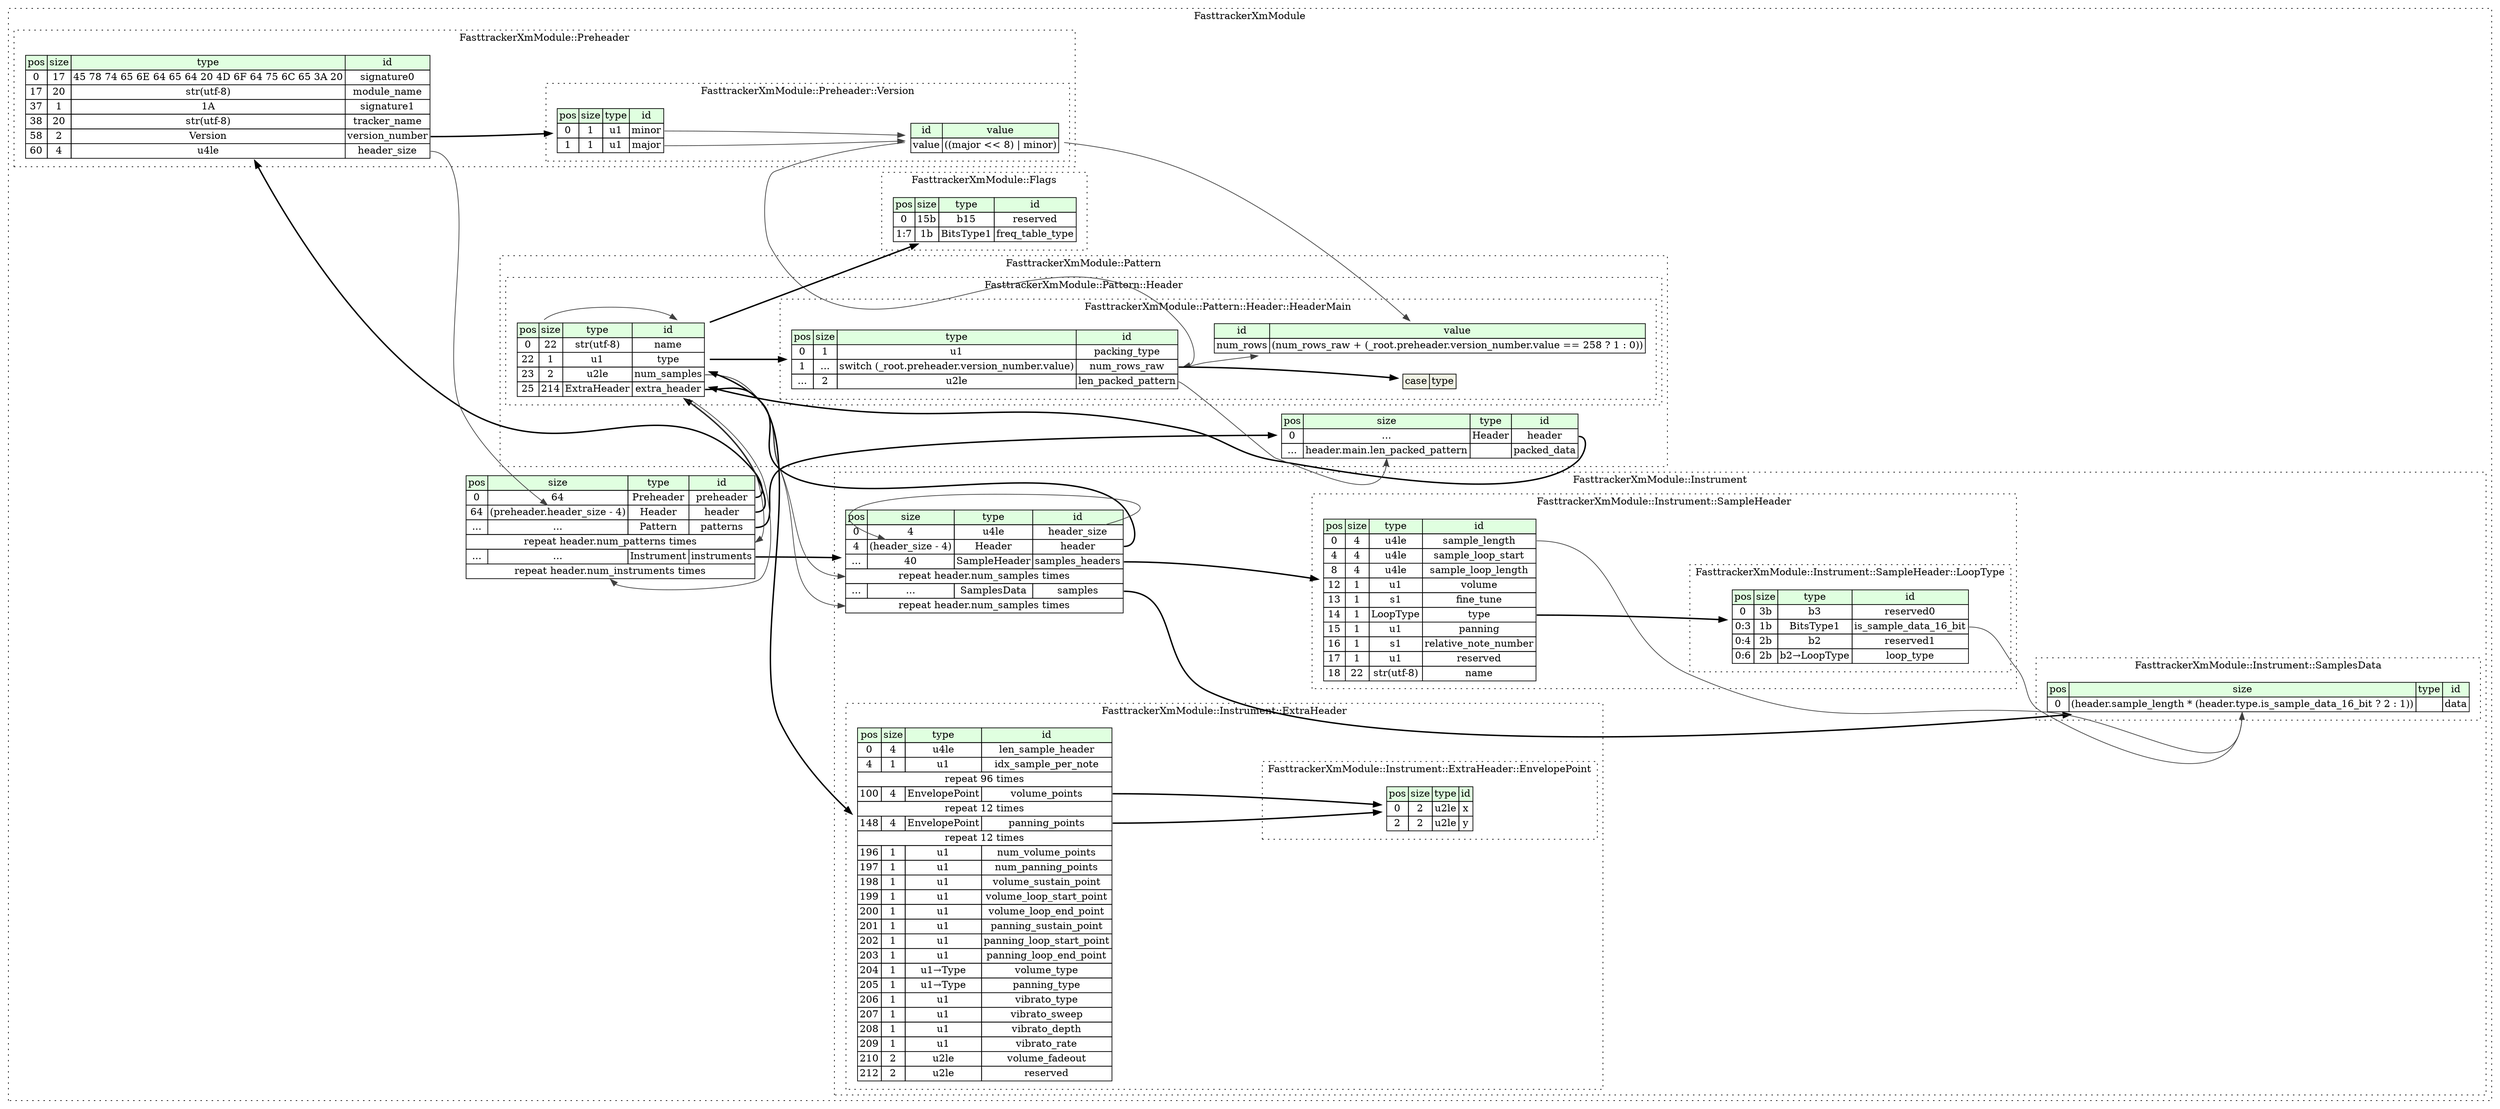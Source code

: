 digraph {
	rankdir=LR;
	node [shape=plaintext];
	subgraph cluster__fasttracker_xm_module {
		label="FasttrackerXmModule";
		graph[style=dotted];

		fasttracker_xm_module__seq [label=<<TABLE BORDER="0" CELLBORDER="1" CELLSPACING="0">
			<TR><TD BGCOLOR="#E0FFE0">pos</TD><TD BGCOLOR="#E0FFE0">size</TD><TD BGCOLOR="#E0FFE0">type</TD><TD BGCOLOR="#E0FFE0">id</TD></TR>
			<TR><TD PORT="preheader_pos">0</TD><TD PORT="preheader_size">64</TD><TD>Preheader</TD><TD PORT="preheader_type">preheader</TD></TR>
			<TR><TD PORT="header_pos">64</TD><TD PORT="header_size">(preheader.header_size - 4)</TD><TD>Header</TD><TD PORT="header_type">header</TD></TR>
			<TR><TD PORT="patterns_pos">...</TD><TD PORT="patterns_size">...</TD><TD>Pattern</TD><TD PORT="patterns_type">patterns</TD></TR>
			<TR><TD COLSPAN="4" PORT="patterns__repeat">repeat header.num_patterns times</TD></TR>
			<TR><TD PORT="instruments_pos">...</TD><TD PORT="instruments_size">...</TD><TD>Instrument</TD><TD PORT="instruments_type">instruments</TD></TR>
			<TR><TD COLSPAN="4" PORT="instruments__repeat">repeat header.num_instruments times</TD></TR>
		</TABLE>>];
		subgraph cluster__preheader {
			label="FasttrackerXmModule::Preheader";
			graph[style=dotted];

			preheader__seq [label=<<TABLE BORDER="0" CELLBORDER="1" CELLSPACING="0">
				<TR><TD BGCOLOR="#E0FFE0">pos</TD><TD BGCOLOR="#E0FFE0">size</TD><TD BGCOLOR="#E0FFE0">type</TD><TD BGCOLOR="#E0FFE0">id</TD></TR>
				<TR><TD PORT="signature0_pos">0</TD><TD PORT="signature0_size">17</TD><TD>45 78 74 65 6E 64 65 64 20 4D 6F 64 75 6C 65 3A 20</TD><TD PORT="signature0_type">signature0</TD></TR>
				<TR><TD PORT="module_name_pos">17</TD><TD PORT="module_name_size">20</TD><TD>str(utf-8)</TD><TD PORT="module_name_type">module_name</TD></TR>
				<TR><TD PORT="signature1_pos">37</TD><TD PORT="signature1_size">1</TD><TD>1A</TD><TD PORT="signature1_type">signature1</TD></TR>
				<TR><TD PORT="tracker_name_pos">38</TD><TD PORT="tracker_name_size">20</TD><TD>str(utf-8)</TD><TD PORT="tracker_name_type">tracker_name</TD></TR>
				<TR><TD PORT="version_number_pos">58</TD><TD PORT="version_number_size">2</TD><TD>Version</TD><TD PORT="version_number_type">version_number</TD></TR>
				<TR><TD PORT="header_size_pos">60</TD><TD PORT="header_size_size">4</TD><TD>u4le</TD><TD PORT="header_size_type">header_size</TD></TR>
			</TABLE>>];
			subgraph cluster__version {
				label="FasttrackerXmModule::Preheader::Version";
				graph[style=dotted];

				version__seq [label=<<TABLE BORDER="0" CELLBORDER="1" CELLSPACING="0">
					<TR><TD BGCOLOR="#E0FFE0">pos</TD><TD BGCOLOR="#E0FFE0">size</TD><TD BGCOLOR="#E0FFE0">type</TD><TD BGCOLOR="#E0FFE0">id</TD></TR>
					<TR><TD PORT="minor_pos">0</TD><TD PORT="minor_size">1</TD><TD>u1</TD><TD PORT="minor_type">minor</TD></TR>
					<TR><TD PORT="major_pos">1</TD><TD PORT="major_size">1</TD><TD>u1</TD><TD PORT="major_type">major</TD></TR>
				</TABLE>>];
				version__inst__value [label=<<TABLE BORDER="0" CELLBORDER="1" CELLSPACING="0">
					<TR><TD BGCOLOR="#E0FFE0">id</TD><TD BGCOLOR="#E0FFE0">value</TD></TR>
					<TR><TD>value</TD><TD>((major &lt;&lt; 8) | minor)</TD></TR>
				</TABLE>>];
			}
		}
		subgraph cluster__pattern {
			label="FasttrackerXmModule::Pattern";
			graph[style=dotted];

			pattern__seq [label=<<TABLE BORDER="0" CELLBORDER="1" CELLSPACING="0">
				<TR><TD BGCOLOR="#E0FFE0">pos</TD><TD BGCOLOR="#E0FFE0">size</TD><TD BGCOLOR="#E0FFE0">type</TD><TD BGCOLOR="#E0FFE0">id</TD></TR>
				<TR><TD PORT="header_pos">0</TD><TD PORT="header_size">...</TD><TD>Header</TD><TD PORT="header_type">header</TD></TR>
				<TR><TD PORT="packed_data_pos">...</TD><TD PORT="packed_data_size">header.main.len_packed_pattern</TD><TD></TD><TD PORT="packed_data_type">packed_data</TD></TR>
			</TABLE>>];
			subgraph cluster__header {
				label="FasttrackerXmModule::Pattern::Header";
				graph[style=dotted];

				header__seq [label=<<TABLE BORDER="0" CELLBORDER="1" CELLSPACING="0">
					<TR><TD BGCOLOR="#E0FFE0">pos</TD><TD BGCOLOR="#E0FFE0">size</TD><TD BGCOLOR="#E0FFE0">type</TD><TD BGCOLOR="#E0FFE0">id</TD></TR>
					<TR><TD PORT="header_length_pos">0</TD><TD PORT="header_length_size">4</TD><TD>u4le</TD><TD PORT="header_length_type">header_length</TD></TR>
					<TR><TD PORT="main_pos">4</TD><TD PORT="main_size">(header_length - 4)</TD><TD>HeaderMain</TD><TD PORT="main_type">main</TD></TR>
				</TABLE>>];
				subgraph cluster__header_main {
					label="FasttrackerXmModule::Pattern::Header::HeaderMain";
					graph[style=dotted];

					header_main__seq [label=<<TABLE BORDER="0" CELLBORDER="1" CELLSPACING="0">
						<TR><TD BGCOLOR="#E0FFE0">pos</TD><TD BGCOLOR="#E0FFE0">size</TD><TD BGCOLOR="#E0FFE0">type</TD><TD BGCOLOR="#E0FFE0">id</TD></TR>
						<TR><TD PORT="packing_type_pos">0</TD><TD PORT="packing_type_size">1</TD><TD>u1</TD><TD PORT="packing_type_type">packing_type</TD></TR>
						<TR><TD PORT="num_rows_raw_pos">1</TD><TD PORT="num_rows_raw_size">...</TD><TD>switch (_root.preheader.version_number.value)</TD><TD PORT="num_rows_raw_type">num_rows_raw</TD></TR>
						<TR><TD PORT="len_packed_pattern_pos">...</TD><TD PORT="len_packed_pattern_size">2</TD><TD>u2le</TD><TD PORT="len_packed_pattern_type">len_packed_pattern</TD></TR>
					</TABLE>>];
					header_main__inst__num_rows [label=<<TABLE BORDER="0" CELLBORDER="1" CELLSPACING="0">
						<TR><TD BGCOLOR="#E0FFE0">id</TD><TD BGCOLOR="#E0FFE0">value</TD></TR>
						<TR><TD>num_rows</TD><TD>(num_rows_raw + (_root.preheader.version_number.value == 258 ? 1 : 0))</TD></TR>
					</TABLE>>];
header_main__seq_num_rows_raw_switch [label=<<TABLE BORDER="0" CELLBORDER="1" CELLSPACING="0">
	<TR><TD BGCOLOR="#F0F2E4">case</TD><TD BGCOLOR="#F0F2E4">type</TD></TR>
</TABLE>>];
				}
			}
		}
		subgraph cluster__flags {
			label="FasttrackerXmModule::Flags";
			graph[style=dotted];

			flags__seq [label=<<TABLE BORDER="0" CELLBORDER="1" CELLSPACING="0">
				<TR><TD BGCOLOR="#E0FFE0">pos</TD><TD BGCOLOR="#E0FFE0">size</TD><TD BGCOLOR="#E0FFE0">type</TD><TD BGCOLOR="#E0FFE0">id</TD></TR>
				<TR><TD PORT="reserved_pos">0</TD><TD PORT="reserved_size">15b</TD><TD>b15</TD><TD PORT="reserved_type">reserved</TD></TR>
				<TR><TD PORT="freq_table_type_pos">1:7</TD><TD PORT="freq_table_type_size">1b</TD><TD>BitsType1</TD><TD PORT="freq_table_type_type">freq_table_type</TD></TR>
			</TABLE>>];
		}
		subgraph cluster__header {
			label="FasttrackerXmModule::Header";
			graph[style=dotted];

			header__seq [label=<<TABLE BORDER="0" CELLBORDER="1" CELLSPACING="0">
				<TR><TD BGCOLOR="#E0FFE0">pos</TD><TD BGCOLOR="#E0FFE0">size</TD><TD BGCOLOR="#E0FFE0">type</TD><TD BGCOLOR="#E0FFE0">id</TD></TR>
				<TR><TD PORT="song_length_pos">0</TD><TD PORT="song_length_size">2</TD><TD>u2le</TD><TD PORT="song_length_type">song_length</TD></TR>
				<TR><TD PORT="restart_position_pos">2</TD><TD PORT="restart_position_size">2</TD><TD>u2le</TD><TD PORT="restart_position_type">restart_position</TD></TR>
				<TR><TD PORT="num_channels_pos">4</TD><TD PORT="num_channels_size">2</TD><TD>u2le</TD><TD PORT="num_channels_type">num_channels</TD></TR>
				<TR><TD PORT="num_patterns_pos">6</TD><TD PORT="num_patterns_size">2</TD><TD>u2le</TD><TD PORT="num_patterns_type">num_patterns</TD></TR>
				<TR><TD PORT="num_instruments_pos">8</TD><TD PORT="num_instruments_size">2</TD><TD>u2le</TD><TD PORT="num_instruments_type">num_instruments</TD></TR>
				<TR><TD PORT="flags_pos">10</TD><TD PORT="flags_size">2</TD><TD>Flags</TD><TD PORT="flags_type">flags</TD></TR>
				<TR><TD PORT="default_tempo_pos">12</TD><TD PORT="default_tempo_size">2</TD><TD>u2le</TD><TD PORT="default_tempo_type">default_tempo</TD></TR>
				<TR><TD PORT="default_bpm_pos">14</TD><TD PORT="default_bpm_size">2</TD><TD>u2le</TD><TD PORT="default_bpm_type">default_bpm</TD></TR>
				<TR><TD PORT="pattern_order_table_pos">16</TD><TD PORT="pattern_order_table_size">1</TD><TD>u1</TD><TD PORT="pattern_order_table_type">pattern_order_table</TD></TR>
				<TR><TD COLSPAN="4" PORT="pattern_order_table__repeat">repeat 256 times</TD></TR>
			</TABLE>>];
		}
		subgraph cluster__instrument {
			label="FasttrackerXmModule::Instrument";
			graph[style=dotted];

			instrument__seq [label=<<TABLE BORDER="0" CELLBORDER="1" CELLSPACING="0">
				<TR><TD BGCOLOR="#E0FFE0">pos</TD><TD BGCOLOR="#E0FFE0">size</TD><TD BGCOLOR="#E0FFE0">type</TD><TD BGCOLOR="#E0FFE0">id</TD></TR>
				<TR><TD PORT="header_size_pos">0</TD><TD PORT="header_size_size">4</TD><TD>u4le</TD><TD PORT="header_size_type">header_size</TD></TR>
				<TR><TD PORT="header_pos">4</TD><TD PORT="header_size">(header_size - 4)</TD><TD>Header</TD><TD PORT="header_type">header</TD></TR>
				<TR><TD PORT="samples_headers_pos">...</TD><TD PORT="samples_headers_size">40</TD><TD>SampleHeader</TD><TD PORT="samples_headers_type">samples_headers</TD></TR>
				<TR><TD COLSPAN="4" PORT="samples_headers__repeat">repeat header.num_samples times</TD></TR>
				<TR><TD PORT="samples_pos">...</TD><TD PORT="samples_size">...</TD><TD>SamplesData</TD><TD PORT="samples_type">samples</TD></TR>
				<TR><TD COLSPAN="4" PORT="samples__repeat">repeat header.num_samples times</TD></TR>
			</TABLE>>];
			subgraph cluster__header {
				label="FasttrackerXmModule::Instrument::Header";
				graph[style=dotted];

				header__seq [label=<<TABLE BORDER="0" CELLBORDER="1" CELLSPACING="0">
					<TR><TD BGCOLOR="#E0FFE0">pos</TD><TD BGCOLOR="#E0FFE0">size</TD><TD BGCOLOR="#E0FFE0">type</TD><TD BGCOLOR="#E0FFE0">id</TD></TR>
					<TR><TD PORT="name_pos">0</TD><TD PORT="name_size">22</TD><TD>str(utf-8)</TD><TD PORT="name_type">name</TD></TR>
					<TR><TD PORT="type_pos">22</TD><TD PORT="type_size">1</TD><TD>u1</TD><TD PORT="type_type">type</TD></TR>
					<TR><TD PORT="num_samples_pos">23</TD><TD PORT="num_samples_size">2</TD><TD>u2le</TD><TD PORT="num_samples_type">num_samples</TD></TR>
					<TR><TD PORT="extra_header_pos">25</TD><TD PORT="extra_header_size">214</TD><TD>ExtraHeader</TD><TD PORT="extra_header_type">extra_header</TD></TR>
				</TABLE>>];
			}
			subgraph cluster__extra_header {
				label="FasttrackerXmModule::Instrument::ExtraHeader";
				graph[style=dotted];

				extra_header__seq [label=<<TABLE BORDER="0" CELLBORDER="1" CELLSPACING="0">
					<TR><TD BGCOLOR="#E0FFE0">pos</TD><TD BGCOLOR="#E0FFE0">size</TD><TD BGCOLOR="#E0FFE0">type</TD><TD BGCOLOR="#E0FFE0">id</TD></TR>
					<TR><TD PORT="len_sample_header_pos">0</TD><TD PORT="len_sample_header_size">4</TD><TD>u4le</TD><TD PORT="len_sample_header_type">len_sample_header</TD></TR>
					<TR><TD PORT="idx_sample_per_note_pos">4</TD><TD PORT="idx_sample_per_note_size">1</TD><TD>u1</TD><TD PORT="idx_sample_per_note_type">idx_sample_per_note</TD></TR>
					<TR><TD COLSPAN="4" PORT="idx_sample_per_note__repeat">repeat 96 times</TD></TR>
					<TR><TD PORT="volume_points_pos">100</TD><TD PORT="volume_points_size">4</TD><TD>EnvelopePoint</TD><TD PORT="volume_points_type">volume_points</TD></TR>
					<TR><TD COLSPAN="4" PORT="volume_points__repeat">repeat 12 times</TD></TR>
					<TR><TD PORT="panning_points_pos">148</TD><TD PORT="panning_points_size">4</TD><TD>EnvelopePoint</TD><TD PORT="panning_points_type">panning_points</TD></TR>
					<TR><TD COLSPAN="4" PORT="panning_points__repeat">repeat 12 times</TD></TR>
					<TR><TD PORT="num_volume_points_pos">196</TD><TD PORT="num_volume_points_size">1</TD><TD>u1</TD><TD PORT="num_volume_points_type">num_volume_points</TD></TR>
					<TR><TD PORT="num_panning_points_pos">197</TD><TD PORT="num_panning_points_size">1</TD><TD>u1</TD><TD PORT="num_panning_points_type">num_panning_points</TD></TR>
					<TR><TD PORT="volume_sustain_point_pos">198</TD><TD PORT="volume_sustain_point_size">1</TD><TD>u1</TD><TD PORT="volume_sustain_point_type">volume_sustain_point</TD></TR>
					<TR><TD PORT="volume_loop_start_point_pos">199</TD><TD PORT="volume_loop_start_point_size">1</TD><TD>u1</TD><TD PORT="volume_loop_start_point_type">volume_loop_start_point</TD></TR>
					<TR><TD PORT="volume_loop_end_point_pos">200</TD><TD PORT="volume_loop_end_point_size">1</TD><TD>u1</TD><TD PORT="volume_loop_end_point_type">volume_loop_end_point</TD></TR>
					<TR><TD PORT="panning_sustain_point_pos">201</TD><TD PORT="panning_sustain_point_size">1</TD><TD>u1</TD><TD PORT="panning_sustain_point_type">panning_sustain_point</TD></TR>
					<TR><TD PORT="panning_loop_start_point_pos">202</TD><TD PORT="panning_loop_start_point_size">1</TD><TD>u1</TD><TD PORT="panning_loop_start_point_type">panning_loop_start_point</TD></TR>
					<TR><TD PORT="panning_loop_end_point_pos">203</TD><TD PORT="panning_loop_end_point_size">1</TD><TD>u1</TD><TD PORT="panning_loop_end_point_type">panning_loop_end_point</TD></TR>
					<TR><TD PORT="volume_type_pos">204</TD><TD PORT="volume_type_size">1</TD><TD>u1→Type</TD><TD PORT="volume_type_type">volume_type</TD></TR>
					<TR><TD PORT="panning_type_pos">205</TD><TD PORT="panning_type_size">1</TD><TD>u1→Type</TD><TD PORT="panning_type_type">panning_type</TD></TR>
					<TR><TD PORT="vibrato_type_pos">206</TD><TD PORT="vibrato_type_size">1</TD><TD>u1</TD><TD PORT="vibrato_type_type">vibrato_type</TD></TR>
					<TR><TD PORT="vibrato_sweep_pos">207</TD><TD PORT="vibrato_sweep_size">1</TD><TD>u1</TD><TD PORT="vibrato_sweep_type">vibrato_sweep</TD></TR>
					<TR><TD PORT="vibrato_depth_pos">208</TD><TD PORT="vibrato_depth_size">1</TD><TD>u1</TD><TD PORT="vibrato_depth_type">vibrato_depth</TD></TR>
					<TR><TD PORT="vibrato_rate_pos">209</TD><TD PORT="vibrato_rate_size">1</TD><TD>u1</TD><TD PORT="vibrato_rate_type">vibrato_rate</TD></TR>
					<TR><TD PORT="volume_fadeout_pos">210</TD><TD PORT="volume_fadeout_size">2</TD><TD>u2le</TD><TD PORT="volume_fadeout_type">volume_fadeout</TD></TR>
					<TR><TD PORT="reserved_pos">212</TD><TD PORT="reserved_size">2</TD><TD>u2le</TD><TD PORT="reserved_type">reserved</TD></TR>
				</TABLE>>];
				subgraph cluster__envelope_point {
					label="FasttrackerXmModule::Instrument::ExtraHeader::EnvelopePoint";
					graph[style=dotted];

					envelope_point__seq [label=<<TABLE BORDER="0" CELLBORDER="1" CELLSPACING="0">
						<TR><TD BGCOLOR="#E0FFE0">pos</TD><TD BGCOLOR="#E0FFE0">size</TD><TD BGCOLOR="#E0FFE0">type</TD><TD BGCOLOR="#E0FFE0">id</TD></TR>
						<TR><TD PORT="x_pos">0</TD><TD PORT="x_size">2</TD><TD>u2le</TD><TD PORT="x_type">x</TD></TR>
						<TR><TD PORT="y_pos">2</TD><TD PORT="y_size">2</TD><TD>u2le</TD><TD PORT="y_type">y</TD></TR>
					</TABLE>>];
				}
			}
			subgraph cluster__samples_data {
				label="FasttrackerXmModule::Instrument::SamplesData";
				graph[style=dotted];

				samples_data__seq [label=<<TABLE BORDER="0" CELLBORDER="1" CELLSPACING="0">
					<TR><TD BGCOLOR="#E0FFE0">pos</TD><TD BGCOLOR="#E0FFE0">size</TD><TD BGCOLOR="#E0FFE0">type</TD><TD BGCOLOR="#E0FFE0">id</TD></TR>
					<TR><TD PORT="data_pos">0</TD><TD PORT="data_size">(header.sample_length * (header.type.is_sample_data_16_bit ? 2 : 1))</TD><TD></TD><TD PORT="data_type">data</TD></TR>
				</TABLE>>];
			}
			subgraph cluster__sample_header {
				label="FasttrackerXmModule::Instrument::SampleHeader";
				graph[style=dotted];

				sample_header__seq [label=<<TABLE BORDER="0" CELLBORDER="1" CELLSPACING="0">
					<TR><TD BGCOLOR="#E0FFE0">pos</TD><TD BGCOLOR="#E0FFE0">size</TD><TD BGCOLOR="#E0FFE0">type</TD><TD BGCOLOR="#E0FFE0">id</TD></TR>
					<TR><TD PORT="sample_length_pos">0</TD><TD PORT="sample_length_size">4</TD><TD>u4le</TD><TD PORT="sample_length_type">sample_length</TD></TR>
					<TR><TD PORT="sample_loop_start_pos">4</TD><TD PORT="sample_loop_start_size">4</TD><TD>u4le</TD><TD PORT="sample_loop_start_type">sample_loop_start</TD></TR>
					<TR><TD PORT="sample_loop_length_pos">8</TD><TD PORT="sample_loop_length_size">4</TD><TD>u4le</TD><TD PORT="sample_loop_length_type">sample_loop_length</TD></TR>
					<TR><TD PORT="volume_pos">12</TD><TD PORT="volume_size">1</TD><TD>u1</TD><TD PORT="volume_type">volume</TD></TR>
					<TR><TD PORT="fine_tune_pos">13</TD><TD PORT="fine_tune_size">1</TD><TD>s1</TD><TD PORT="fine_tune_type">fine_tune</TD></TR>
					<TR><TD PORT="type_pos">14</TD><TD PORT="type_size">1</TD><TD>LoopType</TD><TD PORT="type_type">type</TD></TR>
					<TR><TD PORT="panning_pos">15</TD><TD PORT="panning_size">1</TD><TD>u1</TD><TD PORT="panning_type">panning</TD></TR>
					<TR><TD PORT="relative_note_number_pos">16</TD><TD PORT="relative_note_number_size">1</TD><TD>s1</TD><TD PORT="relative_note_number_type">relative_note_number</TD></TR>
					<TR><TD PORT="reserved_pos">17</TD><TD PORT="reserved_size">1</TD><TD>u1</TD><TD PORT="reserved_type">reserved</TD></TR>
					<TR><TD PORT="name_pos">18</TD><TD PORT="name_size">22</TD><TD>str(utf-8)</TD><TD PORT="name_type">name</TD></TR>
				</TABLE>>];
				subgraph cluster__loop_type {
					label="FasttrackerXmModule::Instrument::SampleHeader::LoopType";
					graph[style=dotted];

					loop_type__seq [label=<<TABLE BORDER="0" CELLBORDER="1" CELLSPACING="0">
						<TR><TD BGCOLOR="#E0FFE0">pos</TD><TD BGCOLOR="#E0FFE0">size</TD><TD BGCOLOR="#E0FFE0">type</TD><TD BGCOLOR="#E0FFE0">id</TD></TR>
						<TR><TD PORT="reserved0_pos">0</TD><TD PORT="reserved0_size">3b</TD><TD>b3</TD><TD PORT="reserved0_type">reserved0</TD></TR>
						<TR><TD PORT="is_sample_data_16_bit_pos">0:3</TD><TD PORT="is_sample_data_16_bit_size">1b</TD><TD>BitsType1</TD><TD PORT="is_sample_data_16_bit_type">is_sample_data_16_bit</TD></TR>
						<TR><TD PORT="reserved1_pos">0:4</TD><TD PORT="reserved1_size">2b</TD><TD>b2</TD><TD PORT="reserved1_type">reserved1</TD></TR>
						<TR><TD PORT="loop_type_pos">0:6</TD><TD PORT="loop_type_size">2b</TD><TD>b2→LoopType</TD><TD PORT="loop_type_type">loop_type</TD></TR>
					</TABLE>>];
				}
			}
		}
	}
	fasttracker_xm_module__seq:preheader_type -> preheader__seq [style=bold];
	preheader__seq:header_size_type -> fasttracker_xm_module__seq:header_size [color="#404040"];
	fasttracker_xm_module__seq:header_type -> header__seq [style=bold];
	fasttracker_xm_module__seq:patterns_type -> pattern__seq [style=bold];
	header__seq:num_patterns_type -> fasttracker_xm_module__seq:patterns__repeat [color="#404040"];
	fasttracker_xm_module__seq:instruments_type -> instrument__seq [style=bold];
	header__seq:num_instruments_type -> fasttracker_xm_module__seq:instruments__repeat [color="#404040"];
	preheader__seq:version_number_type -> version__seq [style=bold];
	version__seq:major_type -> version__inst__value [color="#404040"];
	version__seq:minor_type -> version__inst__value [color="#404040"];
	pattern__seq:header_type -> header__seq [style=bold];
	header_main__seq:len_packed_pattern_type -> pattern__seq:packed_data_size [color="#404040"];
	header__seq:header_length_type -> header__seq:main_size [color="#404040"];
	header__seq:main_type -> header_main__seq [style=bold];
	header_main__seq:num_rows_raw_type -> header_main__seq_num_rows_raw_switch [style=bold];
	version__inst__value:value_type -> header_main__seq:num_rows_raw_type [color="#404040"];
	header_main__seq:num_rows_raw_type -> header_main__inst__num_rows [color="#404040"];
	version__inst__value:value_type -> header_main__inst__num_rows [color="#404040"];
	header__seq:flags_type -> flags__seq [style=bold];
	instrument__seq:header_size_type -> instrument__seq:header_size [color="#404040"];
	instrument__seq:header_type -> header__seq [style=bold];
	instrument__seq:samples_headers_type -> sample_header__seq [style=bold];
	header__seq:num_samples_type -> instrument__seq:samples_headers__repeat [color="#404040"];
	instrument__seq:samples_type -> samples_data__seq [style=bold];
	header__seq:num_samples_type -> instrument__seq:samples__repeat [color="#404040"];
	header__seq:extra_header_type -> extra_header__seq [style=bold];
	extra_header__seq:volume_points_type -> envelope_point__seq [style=bold];
	extra_header__seq:panning_points_type -> envelope_point__seq [style=bold];
	sample_header__seq:sample_length_type -> samples_data__seq:data_size [color="#404040"];
	loop_type__seq:is_sample_data_16_bit_type -> samples_data__seq:data_size [color="#404040"];
	sample_header__seq:type_type -> loop_type__seq [style=bold];
}
